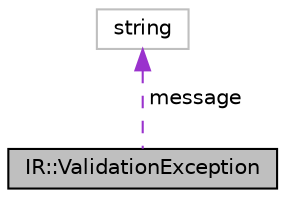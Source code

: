 digraph "IR::ValidationException"
{
  edge [fontname="Helvetica",fontsize="10",labelfontname="Helvetica",labelfontsize="10"];
  node [fontname="Helvetica",fontsize="10",shape=record];
  Node1 [label="IR::ValidationException",height=0.2,width=0.4,color="black", fillcolor="grey75", style="filled", fontcolor="black"];
  Node2 -> Node1 [dir="back",color="darkorchid3",fontsize="10",style="dashed",label=" message" ,fontname="Helvetica"];
  Node2 [label="string",height=0.2,width=0.4,color="grey75", fillcolor="white", style="filled"];
}
